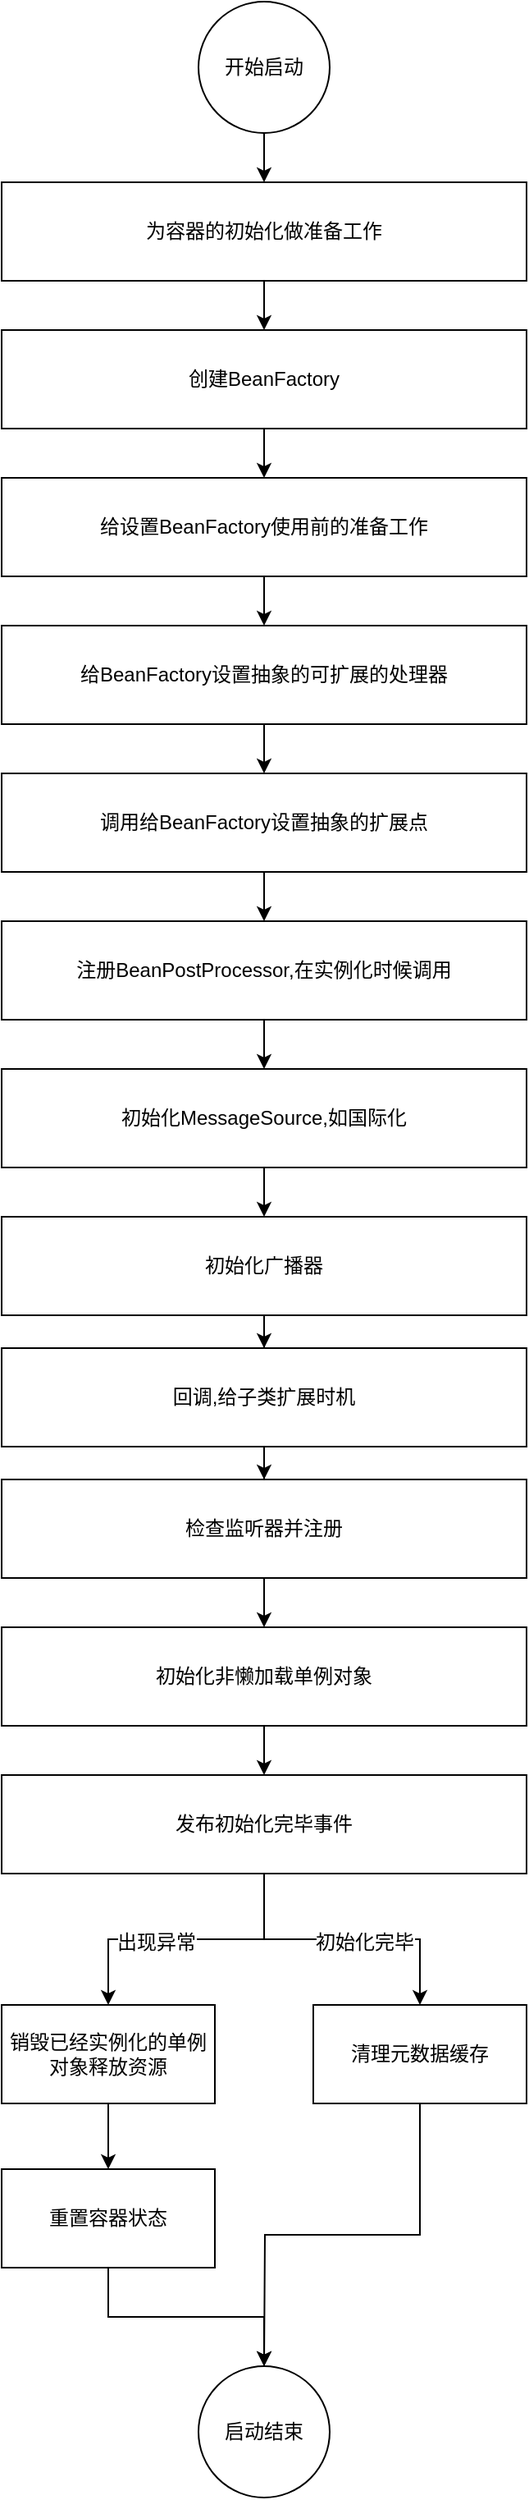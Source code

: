 <mxfile version="9.3.1" type="device" userAgent="Mozilla/5.0 (Macintosh; Intel Mac OS X 10_14_1) AppleWebKit/537.36 (KHTML, like Gecko) draw.io/9.3.1 Chrome/66.0.336.181 Electron/3.0.6 Safari/537.36" editor="www.draw.io"><diagram id="8HdPPavlg0hs8LvCiRic" name="Page-1"><mxGraphModel dx="942" dy="750" grid="1" gridSize="10" guides="1" tooltips="1" connect="1" arrows="1" fold="1" page="1" pageScale="1" pageWidth="827" pageHeight="1169" background="#ffffff" math="0" shadow="0"><root><mxCell id="0"/><mxCell id="1" parent="0"/><mxCell id="2" value="开始启动" style="ellipse;whiteSpace=wrap;html=1;aspect=fixed;fontSize=12;" vertex="1" parent="1"><mxGeometry x="360" y="40" width="80" height="80" as="geometry"/></mxCell><mxCell id="10" value="启动结束" style="ellipse;whiteSpace=wrap;html=1;aspect=fixed;fontSize=12;" vertex="1" parent="1"><mxGeometry x="360" y="1480" width="80" height="80" as="geometry"/></mxCell><mxCell id="14" value="" style="edgeStyle=orthogonalEdgeStyle;rounded=0;html=1;jettySize=auto;orthogonalLoop=1;fontSize=12;" edge="1" parent="1" source="5" target="13"><mxGeometry relative="1" as="geometry"/></mxCell><mxCell id="5" value="为容器的初始化做准备工作" style="rounded=0;whiteSpace=wrap;html=1;fontSize=12;" vertex="1" parent="1"><mxGeometry x="240" y="150" width="320" height="60" as="geometry"/></mxCell><mxCell id="16" value="" style="edgeStyle=orthogonalEdgeStyle;rounded=0;html=1;jettySize=auto;orthogonalLoop=1;fontSize=12;" edge="1" parent="1" source="13" target="15"><mxGeometry relative="1" as="geometry"/></mxCell><mxCell id="13" value="创建BeanFactory" style="rounded=0;whiteSpace=wrap;html=1;fontSize=12;" vertex="1" parent="1"><mxGeometry x="240" y="240" width="320" height="60" as="geometry"/></mxCell><mxCell id="18" value="" style="edgeStyle=orthogonalEdgeStyle;rounded=0;html=1;jettySize=auto;orthogonalLoop=1;fontSize=12;" edge="1" parent="1" source="15" target="17"><mxGeometry relative="1" as="geometry"/></mxCell><mxCell id="15" value="&lt;span&gt;给设置BeanFactory使用前的准备工作&lt;/span&gt;" style="rounded=0;whiteSpace=wrap;html=1;fontSize=12;" vertex="1" parent="1"><mxGeometry x="240" y="330" width="320" height="60" as="geometry"/></mxCell><mxCell id="20" value="" style="edgeStyle=orthogonalEdgeStyle;rounded=0;html=1;jettySize=auto;orthogonalLoop=1;fontSize=12;" edge="1" parent="1" source="17" target="19"><mxGeometry relative="1" as="geometry"/></mxCell><mxCell id="17" value="&lt;div&gt;&lt;/div&gt;给BeanFactory设置抽象的可扩展的处理器&lt;br&gt;" style="rounded=0;whiteSpace=wrap;html=1;fontSize=12;" vertex="1" parent="1"><mxGeometry x="240" y="420" width="320" height="60" as="geometry"/></mxCell><mxCell id="22" value="" style="edgeStyle=orthogonalEdgeStyle;rounded=0;html=1;jettySize=auto;orthogonalLoop=1;fontSize=12;" edge="1" parent="1" source="19" target="21"><mxGeometry relative="1" as="geometry"/></mxCell><mxCell id="19" value="&lt;div&gt;&lt;/div&gt;&lt;div&gt;&lt;/div&gt;调用给BeanFactory设置抽象的扩展点&lt;br&gt;" style="rounded=0;whiteSpace=wrap;html=1;fontSize=12;" vertex="1" parent="1"><mxGeometry x="240" y="510" width="320" height="60" as="geometry"/></mxCell><mxCell id="24" value="" style="edgeStyle=orthogonalEdgeStyle;rounded=0;html=1;jettySize=auto;orthogonalLoop=1;fontSize=12;" edge="1" parent="1" source="21" target="23"><mxGeometry relative="1" as="geometry"/></mxCell><mxCell id="21" value="&lt;div&gt;&lt;/div&gt;&lt;div&gt;&lt;/div&gt;&lt;span&gt;注册BeanPostProcessor,在实例化时候调用&lt;/span&gt;&lt;br&gt;" style="rounded=0;whiteSpace=wrap;html=1;fontSize=12;" vertex="1" parent="1"><mxGeometry x="240" y="600" width="320" height="60" as="geometry"/></mxCell><mxCell id="26" value="" style="edgeStyle=orthogonalEdgeStyle;rounded=0;html=1;jettySize=auto;orthogonalLoop=1;fontSize=12;" edge="1" parent="1" source="23" target="25"><mxGeometry relative="1" as="geometry"/></mxCell><mxCell id="23" value="&lt;div&gt;&lt;/div&gt;&lt;div&gt;&lt;/div&gt;&lt;span&gt;初始化MessageSource,如国际化&lt;/span&gt;&lt;br&gt;" style="rounded=0;whiteSpace=wrap;html=1;fontSize=12;" vertex="1" parent="1"><mxGeometry x="240" y="690" width="320" height="60" as="geometry"/></mxCell><mxCell id="28" value="" style="edgeStyle=orthogonalEdgeStyle;rounded=0;html=1;jettySize=auto;orthogonalLoop=1;fontSize=12;" edge="1" parent="1" source="25" target="27"><mxGeometry relative="1" as="geometry"/></mxCell><mxCell id="25" value="&lt;div&gt;&lt;/div&gt;&lt;div&gt;&lt;/div&gt;&lt;span&gt;初始化广播器&lt;/span&gt;&lt;br&gt;" style="rounded=0;whiteSpace=wrap;html=1;fontSize=12;" vertex="1" parent="1"><mxGeometry x="240" y="780" width="320" height="60" as="geometry"/></mxCell><mxCell id="30" value="" style="edgeStyle=orthogonalEdgeStyle;rounded=0;html=1;jettySize=auto;orthogonalLoop=1;fontSize=12;" edge="1" parent="1" source="27" target="29"><mxGeometry relative="1" as="geometry"/></mxCell><mxCell id="27" value="&lt;div&gt;&lt;/div&gt;&lt;div&gt;&lt;/div&gt;&lt;span&gt;回调,给子类扩展时机&lt;/span&gt;&lt;br&gt;" style="rounded=0;whiteSpace=wrap;html=1;fontSize=12;" vertex="1" parent="1"><mxGeometry x="240" y="860" width="320" height="60" as="geometry"/></mxCell><mxCell id="33" value="" style="edgeStyle=orthogonalEdgeStyle;rounded=0;html=1;jettySize=auto;orthogonalLoop=1;fontSize=12;" edge="1" parent="1" source="29" target="32"><mxGeometry relative="1" as="geometry"/></mxCell><mxCell id="29" value="&lt;div&gt;&lt;/div&gt;&lt;div&gt;&lt;/div&gt;&lt;span&gt;检查监听器并注册&lt;/span&gt;&lt;br&gt;" style="rounded=0;whiteSpace=wrap;html=1;fontSize=12;" vertex="1" parent="1"><mxGeometry x="240" y="940" width="320" height="60" as="geometry"/></mxCell><mxCell id="35" value="" style="edgeStyle=orthogonalEdgeStyle;rounded=0;html=1;jettySize=auto;orthogonalLoop=1;fontSize=12;" edge="1" parent="1" source="32" target="34"><mxGeometry relative="1" as="geometry"/></mxCell><mxCell id="32" value="&lt;div&gt;&lt;/div&gt;&lt;div&gt;&lt;/div&gt;&lt;span&gt;初始化非懒加载单例对象&lt;/span&gt;&lt;br&gt;" style="rounded=0;whiteSpace=wrap;html=1;fontSize=12;" vertex="1" parent="1"><mxGeometry x="240" y="1030" width="320" height="60" as="geometry"/></mxCell><mxCell id="37" value="" style="edgeStyle=orthogonalEdgeStyle;rounded=0;html=1;jettySize=auto;orthogonalLoop=1;fontSize=12;" edge="1" parent="1" source="34" target="36"><mxGeometry relative="1" as="geometry"/></mxCell><mxCell id="41" value="出现异常" style="text;html=1;resizable=0;points=[];align=center;verticalAlign=middle;labelBackgroundColor=#ffffff;fontSize=12;" vertex="1" connectable="0" parent="37"><mxGeometry x="0.211" y="2" relative="1" as="geometry"><mxPoint as="offset"/></mxGeometry></mxCell><mxCell id="39" style="edgeStyle=orthogonalEdgeStyle;rounded=0;html=1;exitX=0.5;exitY=1;entryX=0.5;entryY=0;jettySize=auto;orthogonalLoop=1;fontSize=12;" edge="1" parent="1" source="34" target="38"><mxGeometry relative="1" as="geometry"/></mxCell><mxCell id="40" value="初始化完毕" style="text;html=1;resizable=0;points=[];align=center;verticalAlign=middle;labelBackgroundColor=#ffffff;fontSize=12;" vertex="1" connectable="0" parent="39"><mxGeometry x="0.154" y="-2" relative="1" as="geometry"><mxPoint as="offset"/></mxGeometry></mxCell><mxCell id="34" value="&lt;div&gt;&lt;/div&gt;&lt;div&gt;&lt;/div&gt;&lt;span&gt;发布初始化完毕事件&lt;/span&gt;&lt;br&gt;" style="rounded=0;whiteSpace=wrap;html=1;fontSize=12;" vertex="1" parent="1"><mxGeometry x="240" y="1120" width="320" height="60" as="geometry"/></mxCell><mxCell id="43" value="" style="edgeStyle=orthogonalEdgeStyle;rounded=0;html=1;jettySize=auto;orthogonalLoop=1;fontSize=12;" edge="1" parent="1" source="36" target="42"><mxGeometry relative="1" as="geometry"/></mxCell><mxCell id="36" value="&lt;div&gt;&lt;/div&gt;&lt;div&gt;&lt;/div&gt;&lt;span&gt;销毁已经实例化的单例对象释放资源&lt;/span&gt;&lt;br&gt;" style="rounded=0;whiteSpace=wrap;html=1;fontSize=12;" vertex="1" parent="1"><mxGeometry x="240" y="1260" width="130" height="60" as="geometry"/></mxCell><mxCell id="44" style="edgeStyle=orthogonalEdgeStyle;rounded=0;html=1;exitX=0.5;exitY=1;entryX=0.5;entryY=0;jettySize=auto;orthogonalLoop=1;fontSize=12;" edge="1" parent="1" source="42" target="10"><mxGeometry relative="1" as="geometry"/></mxCell><mxCell id="42" value="&lt;div&gt;&lt;/div&gt;&lt;div&gt;&lt;/div&gt;&lt;span&gt;重置容器状态&lt;/span&gt;&lt;br&gt;" style="rounded=0;whiteSpace=wrap;html=1;fontSize=12;" vertex="1" parent="1"><mxGeometry x="240" y="1360" width="130" height="60" as="geometry"/></mxCell><mxCell id="12" value="" style="edgeStyle=orthogonalEdgeStyle;rounded=0;html=1;jettySize=auto;orthogonalLoop=1;fontSize=12;" edge="1" parent="1" source="2" target="5"><mxGeometry relative="1" as="geometry"><mxPoint x="400" y="120" as="sourcePoint"/><mxPoint x="400" y="200" as="targetPoint"/></mxGeometry></mxCell><mxCell id="45" style="edgeStyle=orthogonalEdgeStyle;rounded=0;html=1;exitX=0.5;exitY=1;jettySize=auto;orthogonalLoop=1;fontSize=12;" edge="1" parent="1" source="38"><mxGeometry relative="1" as="geometry"><mxPoint x="400" y="1480" as="targetPoint"/></mxGeometry></mxCell><mxCell id="38" value="&lt;div&gt;&lt;/div&gt;&lt;div&gt;&lt;/div&gt;&lt;span&gt;清理元数据缓存&lt;/span&gt;&lt;br&gt;" style="rounded=0;whiteSpace=wrap;html=1;fontSize=12;" vertex="1" parent="1"><mxGeometry x="430" y="1260" width="130" height="60" as="geometry"/></mxCell></root></mxGraphModel></diagram></mxfile>
